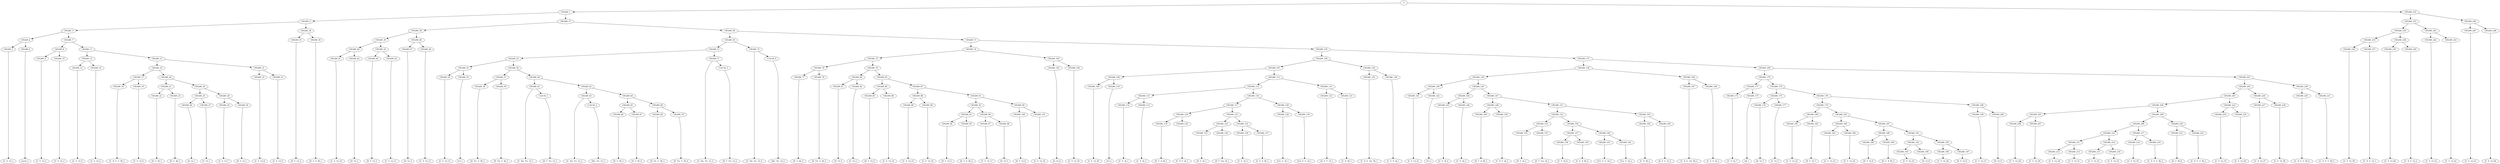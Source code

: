 digraph sample{
"S" -> "C85289_1";
"C85289_1" -> "C85289_2";
"C85289_2" -> "C85289_3";
"C85289_3" -> "C85289_4";
"C85289_4" -> "C85289_5";
"C85289_5" -> "[C  E  G]_1";
"C85289_4" -> "C85289_6";
"C85289_6" -> "[rest]_1";
"C85289_3" -> "C85289_7";
"C85289_7" -> "C85289_8";
"C85289_8" -> "C85289_9";
"C85289_9" -> "[C  E  G]_2";
"C85289_8" -> "C85289_10";
"C85289_10" -> "[C  E  G]_3";
"C85289_7" -> "C85289_11";
"C85289_11" -> "C85289_12";
"C85289_12" -> "C85289_13";
"C85289_13" -> "[C  E  G]_4";
"C85289_12" -> "C85289_14";
"C85289_14" -> "[C  E  G]_5";
"C85289_11" -> "C85289_15";
"C85289_15" -> "C85289_16";
"C85289_16" -> "C85289_17";
"C85289_17" -> "C85289_18";
"C85289_18" -> "[C  D  E  G  B]_1";
"C85289_17" -> "C85289_19";
"C85289_19" -> "[C  E  G]_6";
"C85289_16" -> "C85289_20";
"C85289_20" -> "C85289_21";
"C85289_21" -> "C85289_22";
"C85289_22" -> "[D  G  B]_1";
"C85289_21" -> "C85289_23";
"C85289_23" -> "[D  G  B]_2";
"C85289_20" -> "C85289_24";
"C85289_24" -> "C85289_25";
"C85289_25" -> "C85289_26";
"C85289_26" -> "[D  G]_1";
"C85289_25" -> "C85289_27";
"C85289_27" -> "[C  G]_1";
"C85289_24" -> "C85289_28";
"C85289_28" -> "C85289_29";
"C85289_29" -> "[C  E  G]_7";
"C85289_28" -> "C85289_30";
"C85289_30" -> "[D  F  G]_1";
"C85289_15" -> "C85289_31";
"C85289_31" -> "C85289_32";
"C85289_32" -> "[C  E  G]_8";
"C85289_31" -> "C85289_33";
"C85289_33" -> "[C  E  G]_9";
"C85289_2" -> "C85289_34";
"C85289_34" -> "C85289_35";
"C85289_35" -> "[D  F  G]_2";
"C85289_34" -> "C85289_36";
"C85289_36" -> "[D  G  A  B]_1";
"C85289_1" -> "C85289_37";
"C85289_37" -> "C85289_38";
"C85289_38" -> "C85289_39";
"C85289_39" -> "C85289_40";
"C85289_40" -> "C85289_41";
"C85289_41" -> "[C  E  G]_10";
"C85289_40" -> "C85289_42";
"C85289_42" -> "[D  G]_2";
"C85289_39" -> "C85289_43";
"C85289_43" -> "C85289_44";
"C85289_44" -> "[D  F  G]_3";
"C85289_43" -> "C85289_45";
"C85289_45" -> "[C  E  G]_11";
"C85289_38" -> "C85289_46";
"C85289_46" -> "C85289_47";
"C85289_47" -> "[D  G]_3";
"C85289_46" -> "C85289_48";
"C85289_48" -> "[C  E  G]_12";
"C85289_37" -> "C85289_49";
"C85289_49" -> "C85289_50";
"C85289_50" -> "C85289_51";
"C85289_51" -> "C85289_52";
"C85289_52" -> "C85289_53";
"C85289_53" -> "C85289_54";
"C85289_54" -> "[C  E  G]_13";
"C85289_53" -> "C85289_55";
"C85289_55" -> "[C]_1";
"C85289_52" -> "C85289_56";
"C85289_56" -> "C85289_57";
"C85289_57" -> "C85289_58";
"C85289_58" -> "[D  Fis  G  B]_1";
"C85289_57" -> "C85289_59";
"C85289_59" -> "[D  Fis  G  B]_2";
"C85289_56" -> "C85289_60";
"C85289_60" -> "C85289_61";
"C85289_61" -> "[C  Dis  Fis  G]_1";
"C85289_61" -> "C14136_1";
"C14136_1" -> "[D  F  Fis  G]_1";
"C85289_60" -> "C85289_62";
"C85289_62" -> "C85289_63";
"C85289_63" -> "[C  Dis  Fis  G]_2";
"C85289_63" -> "C14136_2";
"C14136_2" -> "[Dis  Fis  G]_1";
"C85289_62" -> "C85289_64";
"C85289_64" -> "C85289_65";
"C85289_65" -> "C85289_66";
"C85289_66" -> "[D  G  B]_3";
"C85289_65" -> "C85289_67";
"C85289_67" -> "[D  G  B]_4";
"C85289_64" -> "C85289_68";
"C85289_68" -> "C85289_69";
"C85289_69" -> "[D  Fis  G  B]_3";
"C85289_68" -> "C85289_70";
"C85289_70" -> "[D  Fis  G  B]_4";
"C85289_51" -> "C85289_71";
"C85289_71" -> "[C  Dis  Fis  G]_3";
"C85289_71" -> "C14136_3";
"C14136_3" -> "[D  F  Fis  G]_2";
"C85289_50" -> "C85289_72";
"C85289_72" -> "[C  Dis  Fis  G]_4";
"C85289_72" -> "C14136_4";
"C14136_4" -> "[Dis  Fis  G]_2";
"C85289_49" -> "C85289_73";
"C85289_73" -> "C85289_74";
"C85289_74" -> "C85289_75";
"C85289_75" -> "C85289_76";
"C85289_76" -> "C85289_77";
"C85289_77" -> "[D  G  B]_5";
"C85289_76" -> "C85289_78";
"C85289_78" -> "[D  Fis  G  B]_5";
"C85289_75" -> "C85289_79";
"C85289_79" -> "C85289_80";
"C85289_80" -> "C85289_81";
"C85289_81" -> "[D  G]_4";
"C85289_80" -> "C85289_82";
"C85289_82" -> "[C  G]_2";
"C85289_79" -> "C85289_83";
"C85289_83" -> "C85289_84";
"C85289_84" -> "C85289_85";
"C85289_85" -> "[D  F  G]_4";
"C85289_84" -> "C85289_86";
"C85289_86" -> "[C  E  G]_14";
"C85289_83" -> "C85289_87";
"C85289_87" -> "C85289_88";
"C85289_88" -> "C85289_89";
"C85289_89" -> "[C  E  G]_15";
"C85289_88" -> "C85289_90";
"C85289_90" -> "[C  E  G]_16";
"C85289_87" -> "C85289_91";
"C85289_91" -> "C85289_92";
"C85289_92" -> "C85289_93";
"C85289_93" -> "C85289_94";
"C85289_94" -> "[D  F  G]_5";
"C85289_93" -> "C85289_95";
"C85289_95" -> "[D  G  A  B]_2";
"C85289_92" -> "C85289_96";
"C85289_96" -> "C85289_97";
"C85289_97" -> "[C  E  G]_17";
"C85289_96" -> "C85289_98";
"C85289_98" -> "[D  G]_5";
"C85289_91" -> "C85289_99";
"C85289_99" -> "C85289_100";
"C85289_100" -> "[D  F  G]_6";
"C85289_99" -> "C85289_101";
"C85289_101" -> "[C  E  G]_18";
"C85289_74" -> "C85289_102";
"C85289_102" -> "C85289_103";
"C85289_103" -> "[D  G]_6";
"C85289_102" -> "C85289_104";
"C85289_104" -> "[C  E  G]_19";
"C85289_73" -> "C85289_105";
"C85289_105" -> "C85289_106";
"C85289_106" -> "C85289_107";
"C85289_107" -> "C85289_108";
"C85289_108" -> "C85289_109";
"C85289_109" -> "[C  E  G]_20";
"C85289_108" -> "C85289_110";
"C85289_110" -> "[C]_2";
"C85289_107" -> "C85289_111";
"C85289_111" -> "C85289_112";
"C85289_112" -> "C85289_113";
"C85289_113" -> "C85289_114";
"C85289_114" -> "[C  E  A]_1";
"C85289_113" -> "C85289_115";
"C85289_115" -> "[C  E  A]_2";
"C85289_112" -> "C85289_116";
"C85289_116" -> "C85289_117";
"C85289_117" -> "C85289_118";
"C85289_118" -> "C85289_119";
"C85289_119" -> "[D  F  A  B]_1";
"C85289_118" -> "C85289_120";
"C85289_120" -> "[C  D  F  A]_1";
"C85289_117" -> "C85289_121";
"C85289_121" -> "C85289_122";
"C85289_122" -> "C85289_123";
"C85289_123" -> "[D  F  A]_1";
"C85289_122" -> "C85289_124";
"C85289_124" -> "[D  F  Gis  A]_1";
"C85289_121" -> "C85289_125";
"C85289_125" -> "C85289_126";
"C85289_126" -> "[C  E  A]_3";
"C85289_125" -> "C85289_127";
"C85289_127" -> "[C  E  A  B]_1";
"C85289_116" -> "C85289_128";
"C85289_128" -> "C85289_129";
"C85289_129" -> "[Cis  G  A]_1";
"C85289_128" -> "C85289_130";
"C85289_130" -> "[Cis  E  G  A]_1";
"C85289_111" -> "C85289_131";
"C85289_131" -> "C85289_132";
"C85289_132" -> "[D  E  F  G]_1";
"C85289_131" -> "C85289_133";
"C85289_133" -> "[C  D  B]_1";
"C85289_106" -> "C85289_134";
"C85289_134" -> "C85289_135";
"C85289_135" -> "[C  D  E  Gis  B]_1";
"C85289_134" -> "C85289_136";
"C85289_136" -> "[C  E  F  A]_1";
"C85289_105" -> "C85289_137";
"C85289_137" -> "C85289_138";
"C85289_138" -> "C85289_139";
"C85289_139" -> "C85289_140";
"C85289_140" -> "C85289_141";
"C85289_141" -> "[C  E  G]_21";
"C85289_140" -> "C85289_142";
"C85289_142" -> "[C]_3";
"C85289_139" -> "C85289_143";
"C85289_143" -> "C85289_144";
"C85289_144" -> "C85289_145";
"C85289_145" -> "[C  E  A]_4";
"C85289_144" -> "C85289_146";
"C85289_146" -> "[C  E  A]_5";
"C85289_143" -> "C85289_147";
"C85289_147" -> "C85289_148";
"C85289_148" -> "C85289_149";
"C85289_149" -> "[D  F  A  B]_2";
"C85289_148" -> "C85289_150";
"C85289_150" -> "[C  D  F  A]_2";
"C85289_147" -> "C85289_151";
"C85289_151" -> "C85289_152";
"C85289_152" -> "C85289_153";
"C85289_153" -> "C85289_154";
"C85289_154" -> "[D  F  A]_2";
"C85289_153" -> "C85289_155";
"C85289_155" -> "[D  F  Gis  A]_2";
"C85289_152" -> "C85289_156";
"C85289_156" -> "C85289_157";
"C85289_157" -> "C85289_158";
"C85289_158" -> "[C  E  A]_6";
"C85289_157" -> "C85289_159";
"C85289_159" -> "[C  E  A  B]_2";
"C85289_156" -> "C85289_160";
"C85289_160" -> "C85289_161";
"C85289_161" -> "[Cis  E  G  A]_2";
"C85289_160" -> "C85289_162";
"C85289_162" -> "[Cis  G  A]_2";
"C85289_151" -> "C85289_163";
"C85289_163" -> "C85289_164";
"C85289_164" -> "[C  D  B]_2";
"C85289_163" -> "C85289_165";
"C85289_165" -> "[D  E  F  G]_2";
"C85289_138" -> "C85289_166";
"C85289_166" -> "C85289_167";
"C85289_167" -> "[C  D  E  Gis  B]_2";
"C85289_166" -> "C85289_168";
"C85289_168" -> "[C  E  F  A]_2";
"C85289_137" -> "C85289_169";
"C85289_169" -> "C85289_170";
"C85289_170" -> "C85289_171";
"C85289_171" -> "C85289_172";
"C85289_172" -> "[C  E  A]_7";
"C85289_171" -> "C85289_173";
"C85289_173" -> "[A]_1";
"C85289_170" -> "C85289_174";
"C85289_174" -> "C85289_175";
"C85289_175" -> "C85289_176";
"C85289_176" -> "[D  G]_7";
"C85289_175" -> "C85289_177";
"C85289_177" -> "[C  G]_3";
"C85289_174" -> "C85289_178";
"C85289_178" -> "C85289_179";
"C85289_179" -> "C85289_180";
"C85289_180" -> "C85289_181";
"C85289_181" -> "[C  E  G]_22";
"C85289_180" -> "C85289_182";
"C85289_182" -> "[D  F  G]_7";
"C85289_179" -> "C85289_183";
"C85289_183" -> "C85289_184";
"C85289_184" -> "C85289_185";
"C85289_185" -> "[C  E  G]_23";
"C85289_184" -> "C85289_186";
"C85289_186" -> "[C  E  G]_24";
"C85289_183" -> "C85289_187";
"C85289_187" -> "C85289_188";
"C85289_188" -> "C85289_189";
"C85289_189" -> "[D  F  G]_8";
"C85289_188" -> "C85289_190";
"C85289_190" -> "[D  G  A  B]_3";
"C85289_187" -> "C85289_191";
"C85289_191" -> "C85289_192";
"C85289_192" -> "C85289_193";
"C85289_193" -> "[C  E  G]_25";
"C85289_192" -> "C85289_194";
"C85289_194" -> "[D  G]_8";
"C85289_191" -> "C85289_195";
"C85289_195" -> "C85289_196";
"C85289_196" -> "[C  E  G]_26";
"C85289_195" -> "C85289_197";
"C85289_197" -> "[D  F  G]_9";
"C85289_178" -> "C85289_198";
"C85289_198" -> "C85289_199";
"C85289_199" -> "[C  E  G]_27";
"C85289_198" -> "C85289_200";
"C85289_200" -> "[D  G]_9";
"C85289_169" -> "C85289_201";
"C85289_201" -> "C85289_202";
"C85289_202" -> "C85289_203";
"C85289_203" -> "C85289_204";
"C85289_204" -> "C85289_205";
"C85289_205" -> "C85289_206";
"C85289_206" -> "[C  E  G]_28";
"C85289_205" -> "C85289_207";
"C85289_207" -> "[C  E  G]_29";
"C85289_204" -> "C85289_208";
"C85289_208" -> "C85289_209";
"C85289_209" -> "C85289_210";
"C85289_210" -> "C85289_211";
"C85289_211" -> "C85289_212";
"C85289_212" -> "[C  E  G]_30";
"C85289_211" -> "C85289_213";
"C85289_213" -> "[C  E  G]_31";
"C85289_210" -> "C85289_214";
"C85289_214" -> "C85289_215";
"C85289_215" -> "[C  E  G]_32";
"C85289_214" -> "C85289_216";
"C85289_216" -> "[C  E  G]_33";
"C85289_209" -> "C85289_217";
"C85289_217" -> "C85289_218";
"C85289_218" -> "[C  E  G]_34";
"C85289_217" -> "C85289_219";
"C85289_219" -> "[C  D  E  G  B]_2";
"C85289_208" -> "C85289_220";
"C85289_220" -> "C85289_221";
"C85289_221" -> "[D  G  B]_6";
"C85289_220" -> "C85289_222";
"C85289_222" -> "[C  D  E  G  B]_3";
"C85289_203" -> "C85289_223";
"C85289_223" -> "C85289_224";
"C85289_224" -> "[C  E  G]_35";
"C85289_223" -> "C85289_225";
"C85289_225" -> "[C  E  G]_36";
"C85289_202" -> "C85289_226";
"C85289_226" -> "C85289_227";
"C85289_227" -> "[C  E  G]_37";
"C85289_226" -> "C85289_228";
"C85289_228" -> "[C  E  G]_38";
"C85289_201" -> "C85289_229";
"C85289_229" -> "C85289_230";
"C85289_230" -> "[C  D  E  G  B]_4";
"C85289_229" -> "C85289_231";
"C85289_231" -> "[C  D  E  G  B]_5";
"S" -> "C85289_232";
"C85289_232" -> "C85289_233";
"C85289_233" -> "C85289_234";
"C85289_234" -> "C85289_235";
"C85289_235" -> "C85289_236";
"C85289_236" -> "[C  E  G]_39";
"C85289_235" -> "C85289_237";
"C85289_237" -> "[C  D  E  G]_1";
"C85289_234" -> "C85289_238";
"C85289_238" -> "C85289_239";
"C85289_239" -> "[C  E  G]_40";
"C85289_238" -> "C85289_240";
"C85289_240" -> "[C  D  E  G]_2";
"C85289_233" -> "C85289_241";
"C85289_241" -> "C85289_242";
"C85289_242" -> "[C  E  G]_41";
"C85289_241" -> "C85289_243";
"C85289_243" -> "[C  E  G]_42";
"C85289_232" -> "C85289_244";
"C85289_244" -> "C85289_245";
"C85289_245" -> "[C  E  G]_43";
"C85289_244" -> "C85289_246";
"C85289_246" -> "[C  E  G]_44";

{rank = min; "S";}
{rank = same; "C85289_1"; "C85289_232";}
{rank = same; "C85289_2"; "C85289_37"; "C85289_233"; "C85289_244";}
{rank = same; "C85289_3"; "C85289_34"; "C85289_38"; "C85289_49"; "C85289_234"; "C85289_241"; "C85289_245"; "C85289_246";}
{rank = same; "C85289_4"; "C85289_7"; "C85289_35"; "C85289_36"; "C85289_39"; "C85289_46"; "C85289_50"; "C85289_73"; "C85289_235"; "C85289_238"; "C85289_242"; "C85289_243";}
{rank = same; "C85289_5"; "C85289_6"; "C85289_8"; "C85289_11"; "C85289_40"; "C85289_43"; "C85289_47"; "C85289_48"; "C85289_51"; "C85289_72"; "C85289_74"; "C85289_105"; "C85289_236"; "C85289_237"; "C85289_239"; "C85289_240";}
{rank = same; "C85289_9"; "C85289_10"; "C85289_12"; "C85289_15"; "C85289_41"; "C85289_42"; "C85289_44"; "C85289_45"; "C85289_52"; "C85289_71"; "C14136_4"; "C85289_75"; "C85289_102"; "C85289_106"; "C85289_137";}
{rank = same; "C85289_13"; "C85289_14"; "C85289_16"; "C85289_31"; "C85289_53"; "C85289_56"; "C14136_3"; "C85289_76"; "C85289_79"; "C85289_103"; "C85289_104"; "C85289_107"; "C85289_134"; "C85289_138"; "C85289_169";}
{rank = same; "C85289_17"; "C85289_20"; "C85289_32"; "C85289_33"; "C85289_54"; "C85289_55"; "C85289_57"; "C85289_60"; "C85289_77"; "C85289_78"; "C85289_80"; "C85289_83"; "C85289_108"; "C85289_111"; "C85289_135"; "C85289_136"; "C85289_139"; "C85289_166"; "C85289_170"; "C85289_201";}
{rank = same; "C85289_18"; "C85289_19"; "C85289_21"; "C85289_24"; "C85289_58"; "C85289_59"; "C85289_61"; "C85289_62"; "C85289_81"; "C85289_82"; "C85289_84"; "C85289_87"; "C85289_109"; "C85289_110"; "C85289_112"; "C85289_131"; "C85289_140"; "C85289_143"; "C85289_167"; "C85289_168"; "C85289_171"; "C85289_174"; "C85289_202"; "C85289_229";}
{rank = same; "C85289_22"; "C85289_23"; "C85289_25"; "C85289_28"; "C14136_1"; "C85289_63"; "C85289_64"; "C85289_85"; "C85289_86"; "C85289_88"; "C85289_91"; "C85289_113"; "C85289_116"; "C85289_132"; "C85289_133"; "C85289_141"; "C85289_142"; "C85289_144"; "C85289_147"; "C85289_172"; "C85289_173"; "C85289_175"; "C85289_178"; "C85289_203"; "C85289_226"; "C85289_230"; "C85289_231";}
{rank = same; "C85289_26"; "C85289_27"; "C85289_29"; "C85289_30"; "C14136_2"; "C85289_65"; "C85289_68"; "C85289_89"; "C85289_90"; "C85289_92"; "C85289_99"; "C85289_114"; "C85289_115"; "C85289_117"; "C85289_128"; "C85289_145"; "C85289_146"; "C85289_148"; "C85289_151"; "C85289_176"; "C85289_177"; "C85289_179"; "C85289_198"; "C85289_204"; "C85289_223"; "C85289_227"; "C85289_228";}
{rank = same; "C85289_66"; "C85289_67"; "C85289_69"; "C85289_70"; "C85289_93"; "C85289_96"; "C85289_100"; "C85289_101"; "C85289_118"; "C85289_121"; "C85289_129"; "C85289_130"; "C85289_149"; "C85289_150"; "C85289_152"; "C85289_163"; "C85289_180"; "C85289_183"; "C85289_199"; "C85289_200"; "C85289_205"; "C85289_208"; "C85289_224"; "C85289_225";}
{rank = same; "C85289_94"; "C85289_95"; "C85289_97"; "C85289_98"; "C85289_119"; "C85289_120"; "C85289_122"; "C85289_125"; "C85289_153"; "C85289_156"; "C85289_164"; "C85289_165"; "C85289_181"; "C85289_182"; "C85289_184"; "C85289_187"; "C85289_206"; "C85289_207"; "C85289_209"; "C85289_220";}
{rank = same; "C85289_123"; "C85289_124"; "C85289_126"; "C85289_127"; "C85289_154"; "C85289_155"; "C85289_157"; "C85289_160"; "C85289_185"; "C85289_186"; "C85289_188"; "C85289_191"; "C85289_210"; "C85289_217"; "C85289_221"; "C85289_222";}
{rank = same; "C85289_158"; "C85289_159"; "C85289_161"; "C85289_162"; "C85289_189"; "C85289_190"; "C85289_192"; "C85289_195"; "C85289_211"; "C85289_214"; "C85289_218"; "C85289_219";}
{rank = same; "C85289_193"; "C85289_194"; "C85289_196"; "C85289_197"; "C85289_212"; "C85289_213"; "C85289_215"; "C85289_216";}
{rank = same; "[A]_1"; "[C  D  B]_1"; "[C  D  B]_2"; "[C  D  E  G  B]_1"; "[C  D  E  G  B]_2"; "[C  D  E  G  B]_3"; "[C  D  E  G  B]_4"; "[C  D  E  G  B]_5"; "[C  D  E  G]_1"; "[C  D  E  G]_2"; "[C  D  E  Gis  B]_1"; "[C  D  E  Gis  B]_2"; "[C  D  F  A]_1"; "[C  D  F  A]_2"; "[C  Dis  Fis  G]_1"; "[C  Dis  Fis  G]_2"; "[C  Dis  Fis  G]_3"; "[C  Dis  Fis  G]_4"; "[C  E  A  B]_1"; "[C  E  A  B]_2"; "[C  E  A]_1"; "[C  E  A]_2"; "[C  E  A]_3"; "[C  E  A]_4"; "[C  E  A]_5"; "[C  E  A]_6"; "[C  E  A]_7"; "[C  E  F  A]_1"; "[C  E  F  A]_2"; "[C  E  G]_1"; "[C  E  G]_2"; "[C  E  G]_3"; "[C  E  G]_4"; "[C  E  G]_5"; "[C  E  G]_6"; "[C  E  G]_7"; "[C  E  G]_8"; "[C  E  G]_9"; "[C  E  G]_10"; "[C  E  G]_11"; "[C  E  G]_12"; "[C  E  G]_13"; "[C  E  G]_14"; "[C  E  G]_15"; "[C  E  G]_16"; "[C  E  G]_17"; "[C  E  G]_18"; "[C  E  G]_19"; "[C  E  G]_20"; "[C  E  G]_21"; "[C  E  G]_22"; "[C  E  G]_23"; "[C  E  G]_24"; "[C  E  G]_25"; "[C  E  G]_26"; "[C  E  G]_27"; "[C  E  G]_28"; "[C  E  G]_29"; "[C  E  G]_30"; "[C  E  G]_31"; "[C  E  G]_32"; "[C  E  G]_33"; "[C  E  G]_34"; "[C  E  G]_35"; "[C  E  G]_36"; "[C  E  G]_37"; "[C  E  G]_38"; "[C  E  G]_39"; "[C  E  G]_40"; "[C  E  G]_41"; "[C  E  G]_42"; "[C  E  G]_43"; "[C  E  G]_44"; "[C  G]_1"; "[C  G]_2"; "[C  G]_3"; "[C]_1"; "[C]_2"; "[C]_3"; "[Cis  E  G  A]_1"; "[Cis  E  G  A]_2"; "[Cis  G  A]_1"; "[Cis  G  A]_2"; "[D  E  F  G]_1"; "[D  E  F  G]_2"; "[D  F  A  B]_1"; "[D  F  A  B]_2"; "[D  F  A]_1"; "[D  F  A]_2"; "[D  F  Fis  G]_1"; "[D  F  Fis  G]_2"; "[D  F  G]_1"; "[D  F  G]_2"; "[D  F  G]_3"; "[D  F  G]_4"; "[D  F  G]_5"; "[D  F  G]_6"; "[D  F  G]_7"; "[D  F  G]_8"; "[D  F  G]_9"; "[D  F  Gis  A]_1"; "[D  F  Gis  A]_2"; "[D  Fis  G  B]_1"; "[D  Fis  G  B]_2"; "[D  Fis  G  B]_3"; "[D  Fis  G  B]_4"; "[D  Fis  G  B]_5"; "[D  G  A  B]_1"; "[D  G  A  B]_2"; "[D  G  A  B]_3"; "[D  G  B]_1"; "[D  G  B]_2"; "[D  G  B]_3"; "[D  G  B]_4"; "[D  G  B]_5"; "[D  G  B]_6"; "[D  G]_1"; "[D  G]_2"; "[D  G]_3"; "[D  G]_4"; "[D  G]_5"; "[D  G]_6"; "[D  G]_7"; "[D  G]_8"; "[D  G]_9"; "[Dis  Fis  G]_1"; "[Dis  Fis  G]_2"; "[rest]_1";}
}